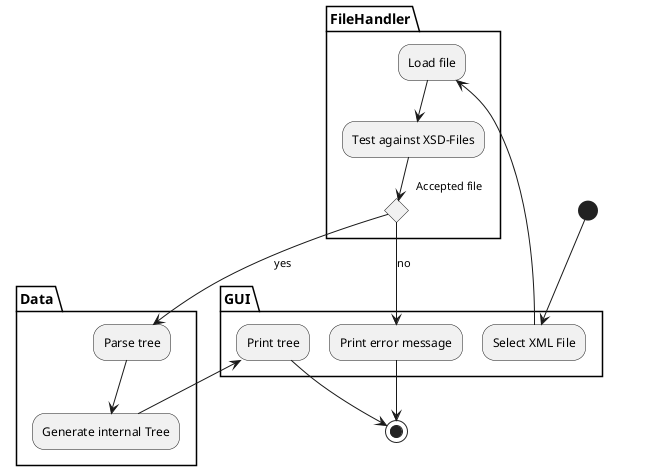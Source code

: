 @startuml

(*) -[hidden]-> (*)

partition GUI {
  "Print error message" --> (*)
  "Print tree" --> (*)
}

partition Data {
    "Parse tree" --> "Generate internal Tree"
    --> "Print tree"
}

partition FileHandler {
  "Load file" --> "Test against XSD-Files"
      if "Accepted file" then
     -->[yes] "Parse tree"
   else
     -->[no] "Print error message"
   endif
}

partition GUI {
  "Select XML File" --> "Load file"
}

(*) --> "Select XML File"

@enduml